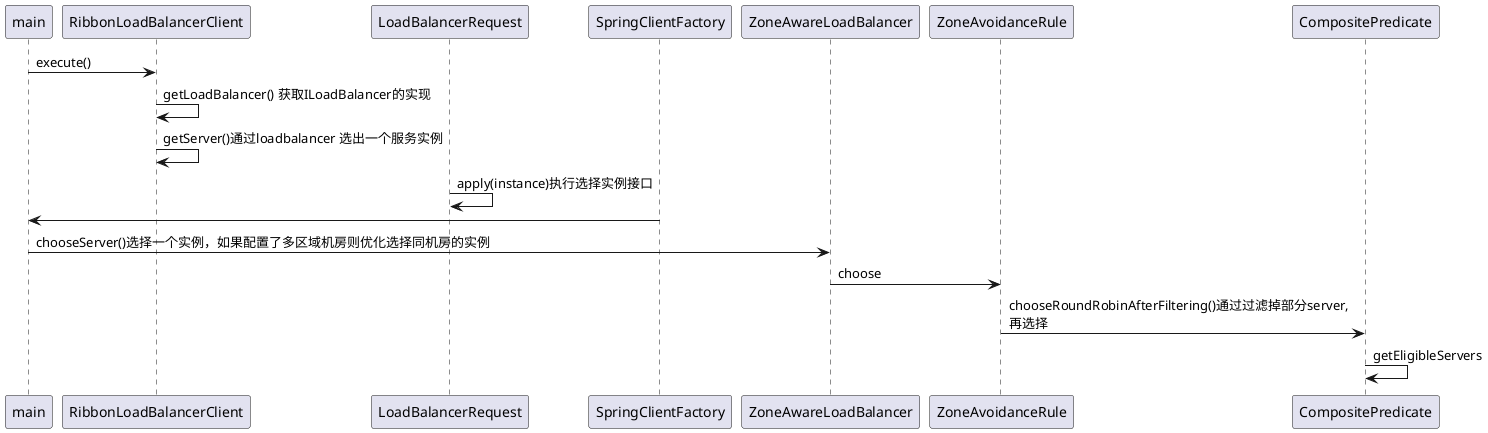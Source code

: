 @startuml
main ->RibbonLoadBalancerClient:execute()
RibbonLoadBalancerClient ->RibbonLoadBalancerClient:getLoadBalancer() 获取ILoadBalancer的实现
RibbonLoadBalancerClient -> RibbonLoadBalancerClient:getServer()通过loadbalancer 选出一个服务实例
LoadBalancerRequest -> LoadBalancerRequest:apply(instance)执行选择实例接口

main<-SpringClientFactory
main->ZoneAwareLoadBalancer:chooseServer()选择一个实例，如果配置了多区域机房则优化选择同机房的实例
ZoneAwareLoadBalancer->ZoneAvoidanceRule:choose
ZoneAvoidanceRule -> CompositePredicate: chooseRoundRobinAfterFiltering()通过过滤掉部分server,\n再选择
CompositePredicate-> CompositePredicate: getEligibleServers

@enduml